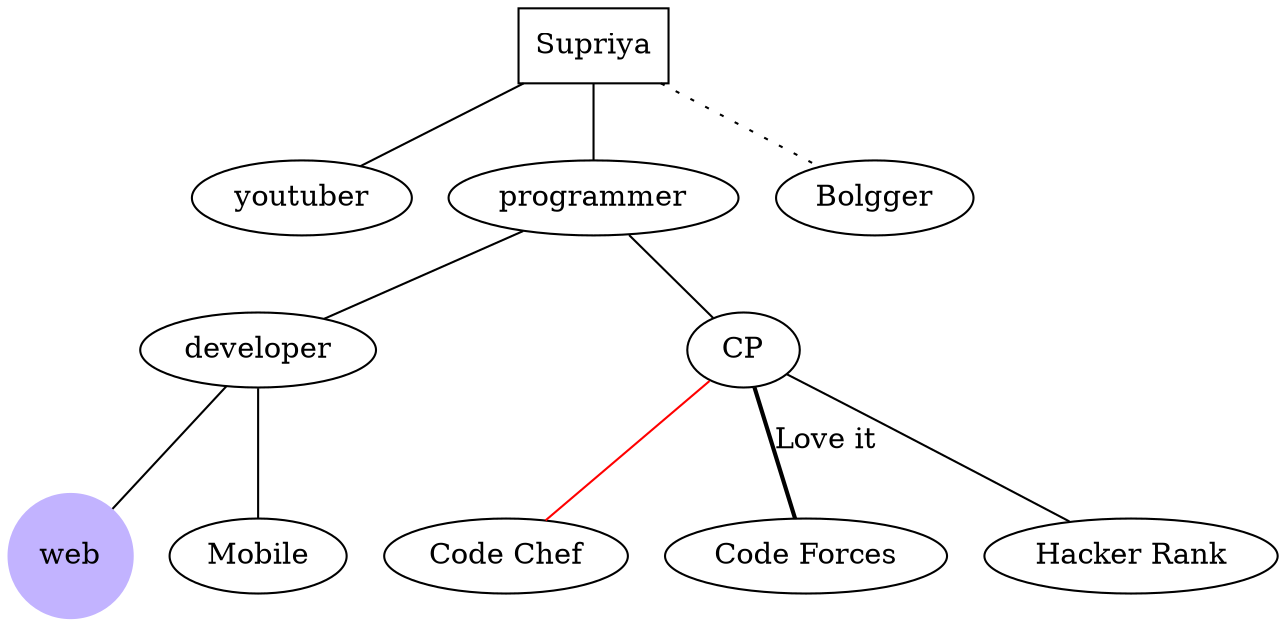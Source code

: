 graph trail{
	Supriya [shape=box];
	Supriya -- youtuber
	Supriya -- programmer
	programmer -- developer
	programmer -- CP
	CP -- "Code Chef" [color=red];
	CP -- "Code Forces"[style=bold,label="Love it"];
	CP -- "Hacker Rank"
	developer -- web
	web [shape=circle,style=filled,color=".7 .3 1.0"];
	developer -- Mobile
	Supriya -- Bolgger [style=dotted]
}
